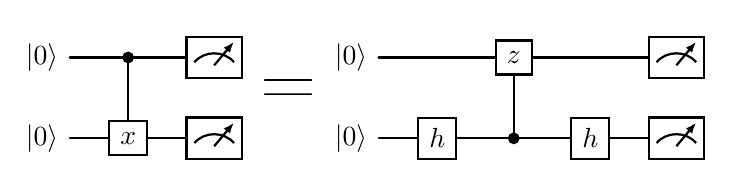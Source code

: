 \documentclass[border=6pt]{standalone}
\usepackage[utf8]{inputenc}
\usepackage[T1]{fontenc}
\usepackage{tikz}
\usetikzlibrary{quantikz2}
\begin{document}\begin{quantikz}
	\lstick{\ket{0}}	&	\ctrl{1}	&	\meter{}\\
	\lstick{\ket{0}}	&	\gate{x}	&	\meter{}
\end{quantikz}
{\Huge{\textbf{=}}}
\begin{quantikz}
	\lstick{\ket{0}}	&	\qw	&	\gate{z}	&	\qw	&	\meter{}\\
	\lstick{\ket{0}}	&	\gate{h}	&	\ctrl{-1}	&	\gate{h}	&	\meter{}
\end{quantikz}
\end{document}